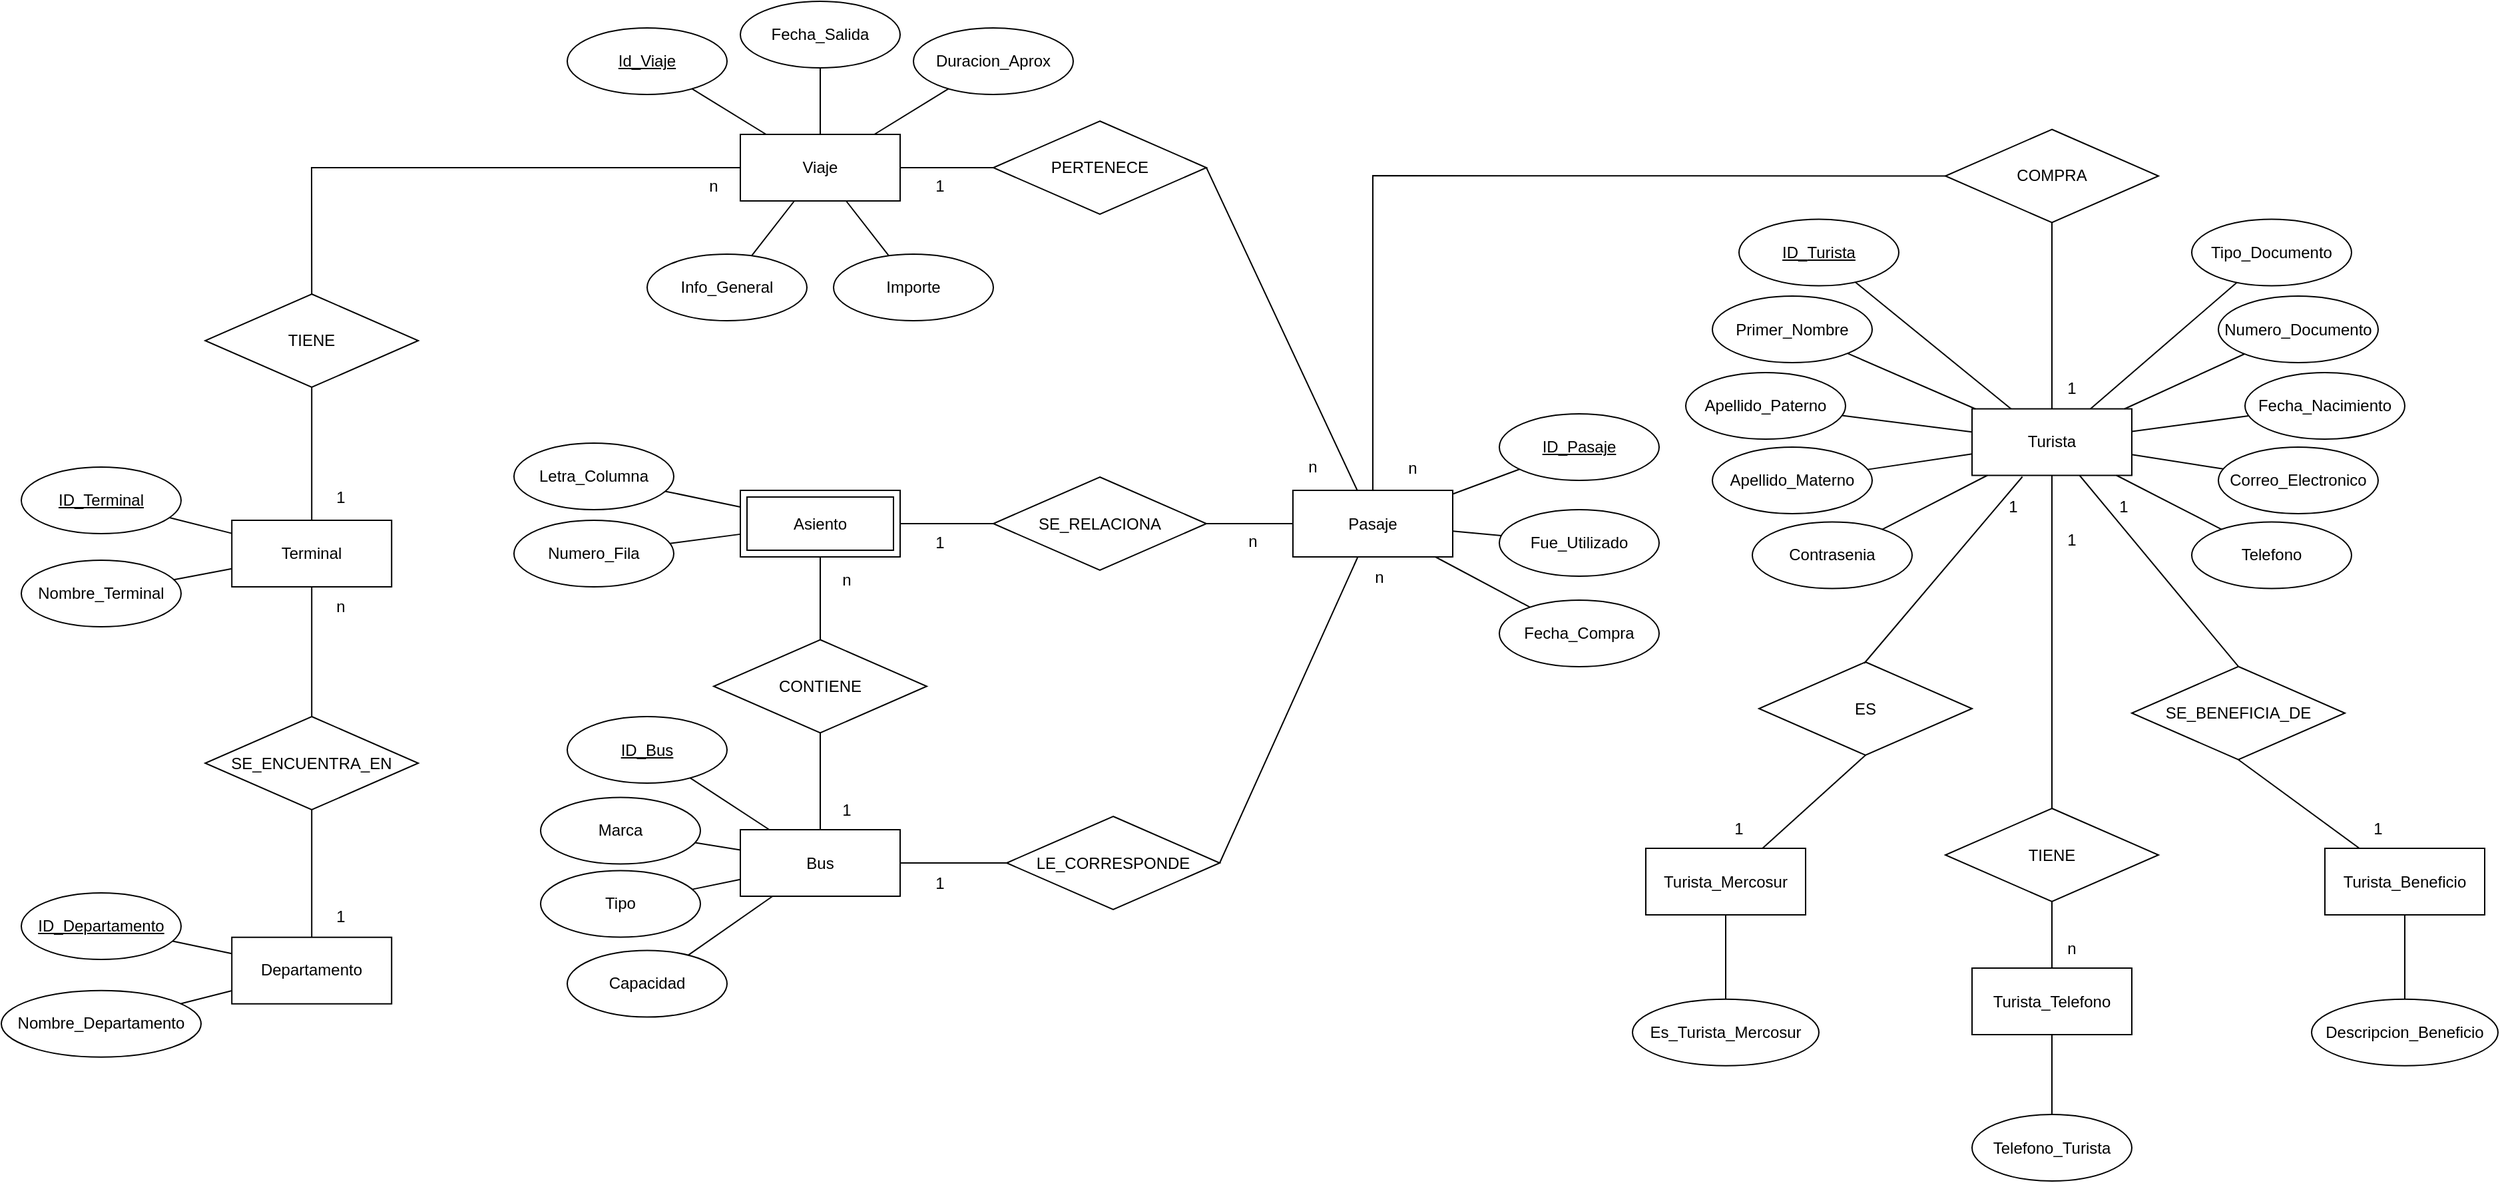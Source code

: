 <mxfile version="24.7.8">
  <diagram name="Page-1" id="mSH0QAg9bjCCCG-LfDNZ">
    <mxGraphModel dx="1250" dy="1242" grid="1" gridSize="10" guides="1" tooltips="1" connect="1" arrows="1" fold="1" page="1" pageScale="1" pageWidth="850" pageHeight="1100" math="0" shadow="0">
      <root>
        <mxCell id="0" />
        <mxCell id="1" parent="0" />
        <mxCell id="GE6FvVAKaBgYsRIhtcIL-1" value="Turista" style="whiteSpace=wrap;html=1;align=center;" parent="1" vertex="1">
          <mxGeometry x="2355" y="366.25" width="120" height="50" as="geometry" />
        </mxCell>
        <mxCell id="GE6FvVAKaBgYsRIhtcIL-2" value="&lt;u&gt;ID_&lt;/u&gt;&lt;u style=&quot;background-color: initial;&quot;&gt;Turista&lt;/u&gt;" style="ellipse;whiteSpace=wrap;html=1;align=center;" parent="1" vertex="1">
          <mxGeometry x="2180" y="223.75" width="120" height="50" as="geometry" />
        </mxCell>
        <mxCell id="GE6FvVAKaBgYsRIhtcIL-3" value="" style="endArrow=none;html=1;rounded=0;" parent="1" source="GE6FvVAKaBgYsRIhtcIL-1" target="GE6FvVAKaBgYsRIhtcIL-2" edge="1">
          <mxGeometry width="50" height="50" relative="1" as="geometry">
            <mxPoint x="2220" y="473.75" as="sourcePoint" />
            <mxPoint x="2270" y="423.75" as="targetPoint" />
          </mxGeometry>
        </mxCell>
        <mxCell id="GE6FvVAKaBgYsRIhtcIL-4" value="Primer_Nombre" style="ellipse;whiteSpace=wrap;html=1;align=center;" parent="1" vertex="1">
          <mxGeometry x="2160" y="281.5" width="120" height="50" as="geometry" />
        </mxCell>
        <mxCell id="GE6FvVAKaBgYsRIhtcIL-5" value="" style="endArrow=none;html=1;rounded=0;" parent="1" source="GE6FvVAKaBgYsRIhtcIL-4" target="GE6FvVAKaBgYsRIhtcIL-1" edge="1">
          <mxGeometry width="50" height="50" relative="1" as="geometry">
            <mxPoint x="2250" y="513.75" as="sourcePoint" />
            <mxPoint x="2300" y="463.75" as="targetPoint" />
          </mxGeometry>
        </mxCell>
        <mxCell id="GE6FvVAKaBgYsRIhtcIL-6" value="Apellido_Paterno" style="ellipse;whiteSpace=wrap;html=1;align=center;" parent="1" vertex="1">
          <mxGeometry x="2140" y="339" width="120" height="50" as="geometry" />
        </mxCell>
        <mxCell id="GE6FvVAKaBgYsRIhtcIL-7" value="" style="endArrow=none;html=1;rounded=0;" parent="1" source="GE6FvVAKaBgYsRIhtcIL-6" target="GE6FvVAKaBgYsRIhtcIL-1" edge="1">
          <mxGeometry width="50" height="50" relative="1" as="geometry">
            <mxPoint x="2250" y="643.75" as="sourcePoint" />
            <mxPoint x="2380" y="552.75" as="targetPoint" />
          </mxGeometry>
        </mxCell>
        <mxCell id="GE6FvVAKaBgYsRIhtcIL-8" value="&lt;span style=&quot;background-color: initial;&quot;&gt;Apellido_Materno&lt;/span&gt;" style="ellipse;whiteSpace=wrap;html=1;align=center;" parent="1" vertex="1">
          <mxGeometry x="2160" y="395" width="120" height="50" as="geometry" />
        </mxCell>
        <mxCell id="GE6FvVAKaBgYsRIhtcIL-9" value="" style="endArrow=none;html=1;rounded=0;" parent="1" source="GE6FvVAKaBgYsRIhtcIL-8" target="GE6FvVAKaBgYsRIhtcIL-1" edge="1">
          <mxGeometry width="50" height="50" relative="1" as="geometry">
            <mxPoint x="2250" y="693.75" as="sourcePoint" />
            <mxPoint x="2380" y="486.75" as="targetPoint" />
          </mxGeometry>
        </mxCell>
        <mxCell id="GE6FvVAKaBgYsRIhtcIL-10" value="&lt;span style=&quot;background-color: initial;&quot;&gt;Tipo_Documento&lt;/span&gt;" style="ellipse;whiteSpace=wrap;html=1;align=center;" parent="1" vertex="1">
          <mxGeometry x="2520" y="223.75" width="120" height="50" as="geometry" />
        </mxCell>
        <mxCell id="GE6FvVAKaBgYsRIhtcIL-11" value="" style="endArrow=none;html=1;rounded=0;" parent="1" source="GE6FvVAKaBgYsRIhtcIL-10" target="GE6FvVAKaBgYsRIhtcIL-1" edge="1">
          <mxGeometry width="50" height="50" relative="1" as="geometry">
            <mxPoint x="2250" y="747.75" as="sourcePoint" />
            <mxPoint x="2380" y="503.75" as="targetPoint" />
          </mxGeometry>
        </mxCell>
        <mxCell id="GE6FvVAKaBgYsRIhtcIL-12" value="&lt;span style=&quot;background-color: initial;&quot;&gt;Numero_&lt;/span&gt;&lt;span style=&quot;background-color: initial;&quot;&gt;Documento&lt;/span&gt;" style="ellipse;whiteSpace=wrap;html=1;align=center;" parent="1" vertex="1">
          <mxGeometry x="2540" y="281.5" width="120" height="50" as="geometry" />
        </mxCell>
        <mxCell id="GE6FvVAKaBgYsRIhtcIL-13" value="" style="endArrow=none;html=1;rounded=0;" parent="1" source="GE6FvVAKaBgYsRIhtcIL-12" target="GE6FvVAKaBgYsRIhtcIL-1" edge="1">
          <mxGeometry width="50" height="50" relative="1" as="geometry">
            <mxPoint x="2260" y="807.75" as="sourcePoint" />
            <mxPoint x="2407" y="513.75" as="targetPoint" />
          </mxGeometry>
        </mxCell>
        <mxCell id="GE6FvVAKaBgYsRIhtcIL-14" value="Fecha_Nacimiento" style="ellipse;whiteSpace=wrap;html=1;align=center;" parent="1" vertex="1">
          <mxGeometry x="2560" y="339" width="120" height="50" as="geometry" />
        </mxCell>
        <mxCell id="GE6FvVAKaBgYsRIhtcIL-15" value="" style="endArrow=none;html=1;rounded=0;" parent="1" source="GE6FvVAKaBgYsRIhtcIL-14" target="GE6FvVAKaBgYsRIhtcIL-1" edge="1">
          <mxGeometry width="50" height="50" relative="1" as="geometry">
            <mxPoint x="2280" y="867.75" as="sourcePoint" />
            <mxPoint x="2429" y="513.75" as="targetPoint" />
          </mxGeometry>
        </mxCell>
        <mxCell id="GE6FvVAKaBgYsRIhtcIL-16" value="" style="endArrow=none;html=1;rounded=0;" parent="1" source="GE6FvVAKaBgYsRIhtcIL-17" target="GE6FvVAKaBgYsRIhtcIL-1" edge="1">
          <mxGeometry width="50" height="50" relative="1" as="geometry">
            <mxPoint x="2350" y="658.75" as="sourcePoint" />
            <mxPoint x="2483" y="463.75" as="targetPoint" />
          </mxGeometry>
        </mxCell>
        <mxCell id="GE6FvVAKaBgYsRIhtcIL-17" value="Correo_&lt;span style=&quot;background-color: initial;&quot;&gt;Electronico&lt;/span&gt;" style="ellipse;whiteSpace=wrap;html=1;align=center;" parent="1" vertex="1">
          <mxGeometry x="2540" y="395" width="120" height="50" as="geometry" />
        </mxCell>
        <mxCell id="GE6FvVAKaBgYsRIhtcIL-19" value="" style="endArrow=none;html=1;rounded=0;" parent="1" source="GE6FvVAKaBgYsRIhtcIL-20" target="GE6FvVAKaBgYsRIhtcIL-1" edge="1">
          <mxGeometry width="50" height="50" relative="1" as="geometry">
            <mxPoint x="2390" y="758.75" as="sourcePoint" />
            <mxPoint x="2449.294" y="453.75" as="targetPoint" />
          </mxGeometry>
        </mxCell>
        <mxCell id="GE6FvVAKaBgYsRIhtcIL-20" value="Contrasenia" style="ellipse;whiteSpace=wrap;html=1;align=center;" parent="1" vertex="1">
          <mxGeometry x="2190" y="451.25" width="120" height="50" as="geometry" />
        </mxCell>
        <mxCell id="GE6FvVAKaBgYsRIhtcIL-22" value="Pasaje" style="whiteSpace=wrap;html=1;align=center;" parent="1" vertex="1">
          <mxGeometry x="1845" y="427.5" width="120" height="50" as="geometry" />
        </mxCell>
        <mxCell id="GE6FvVAKaBgYsRIhtcIL-24" value="&lt;u&gt;ID_Pasaje&lt;/u&gt;" style="ellipse;whiteSpace=wrap;html=1;align=center;" parent="1" vertex="1">
          <mxGeometry x="2000" y="370" width="120" height="50" as="geometry" />
        </mxCell>
        <mxCell id="GE6FvVAKaBgYsRIhtcIL-25" value="" style="endArrow=none;html=1;rounded=0;" parent="1" source="GE6FvVAKaBgYsRIhtcIL-22" target="GE6FvVAKaBgYsRIhtcIL-24" edge="1">
          <mxGeometry width="50" height="50" relative="1" as="geometry">
            <mxPoint x="1797.5" y="475" as="sourcePoint" />
            <mxPoint x="1640.5" y="485" as="targetPoint" />
          </mxGeometry>
        </mxCell>
        <mxCell id="GE6FvVAKaBgYsRIhtcIL-28" value="Fue_Utilizado" style="ellipse;whiteSpace=wrap;html=1;align=center;" parent="1" vertex="1">
          <mxGeometry x="2000" y="442" width="120" height="50" as="geometry" />
        </mxCell>
        <mxCell id="GE6FvVAKaBgYsRIhtcIL-29" value="" style="endArrow=none;html=1;rounded=0;" parent="1" source="GE6FvVAKaBgYsRIhtcIL-22" target="GE6FvVAKaBgYsRIhtcIL-28" edge="1">
          <mxGeometry width="50" height="50" relative="1" as="geometry">
            <mxPoint x="1885.5" y="513" as="sourcePoint" />
            <mxPoint x="1610.5" y="665" as="targetPoint" />
          </mxGeometry>
        </mxCell>
        <mxCell id="GE6FvVAKaBgYsRIhtcIL-36" value="Viaje" style="whiteSpace=wrap;html=1;align=center;" parent="1" vertex="1">
          <mxGeometry x="1430" y="160" width="120" height="50" as="geometry" />
        </mxCell>
        <mxCell id="GE6FvVAKaBgYsRIhtcIL-43" value="Importe" style="ellipse;whiteSpace=wrap;html=1;align=center;" parent="1" vertex="1">
          <mxGeometry x="1500" y="250" width="120" height="50" as="geometry" />
        </mxCell>
        <mxCell id="GE6FvVAKaBgYsRIhtcIL-44" value="" style="endArrow=none;html=1;rounded=0;" parent="1" source="GE6FvVAKaBgYsRIhtcIL-36" target="GE6FvVAKaBgYsRIhtcIL-43" edge="1">
          <mxGeometry width="50" height="50" relative="1" as="geometry">
            <mxPoint x="1098.11" y="363.75" as="sourcePoint" />
            <mxPoint x="918.11" y="813.75" as="targetPoint" />
          </mxGeometry>
        </mxCell>
        <mxCell id="GE6FvVAKaBgYsRIhtcIL-49" value="Duracion_Aprox" style="ellipse;whiteSpace=wrap;html=1;align=center;" parent="1" vertex="1">
          <mxGeometry x="1560" y="80" width="120" height="50" as="geometry" />
        </mxCell>
        <mxCell id="GE6FvVAKaBgYsRIhtcIL-50" value="" style="endArrow=none;html=1;rounded=0;" parent="1" source="GE6FvVAKaBgYsRIhtcIL-36" target="GE6FvVAKaBgYsRIhtcIL-49" edge="1">
          <mxGeometry width="50" height="50" relative="1" as="geometry">
            <mxPoint x="1075.11" y="493.75" as="sourcePoint" />
            <mxPoint x="918.11" y="993.75" as="targetPoint" />
          </mxGeometry>
        </mxCell>
        <mxCell id="GE6FvVAKaBgYsRIhtcIL-51" value="Info_General" style="ellipse;whiteSpace=wrap;html=1;align=center;" parent="1" vertex="1">
          <mxGeometry x="1360" y="250" width="120" height="50" as="geometry" />
        </mxCell>
        <mxCell id="GE6FvVAKaBgYsRIhtcIL-52" value="" style="endArrow=none;html=1;rounded=0;" parent="1" source="GE6FvVAKaBgYsRIhtcIL-36" target="GE6FvVAKaBgYsRIhtcIL-51" edge="1">
          <mxGeometry width="50" height="50" relative="1" as="geometry">
            <mxPoint x="1075.11" y="553.75" as="sourcePoint" />
            <mxPoint x="918.11" y="1053.75" as="targetPoint" />
          </mxGeometry>
        </mxCell>
        <mxCell id="GE6FvVAKaBgYsRIhtcIL-45" value="Fecha_Salida" style="ellipse;whiteSpace=wrap;html=1;align=center;" parent="1" vertex="1">
          <mxGeometry x="1430" y="60" width="120" height="50" as="geometry" />
        </mxCell>
        <mxCell id="GE6FvVAKaBgYsRIhtcIL-54" value="Bus" style="whiteSpace=wrap;html=1;align=center;" parent="1" vertex="1">
          <mxGeometry x="1430" y="682.5" width="120" height="50" as="geometry" />
        </mxCell>
        <mxCell id="GE6FvVAKaBgYsRIhtcIL-55" value="&lt;u&gt;ID_Bus&lt;br&gt;&lt;/u&gt;" style="ellipse;whiteSpace=wrap;html=1;align=center;" parent="1" vertex="1">
          <mxGeometry x="1300" y="597.5" width="120" height="50" as="geometry" />
        </mxCell>
        <mxCell id="GE6FvVAKaBgYsRIhtcIL-56" value="" style="endArrow=none;html=1;rounded=0;" parent="1" source="GE6FvVAKaBgYsRIhtcIL-54" target="GE6FvVAKaBgYsRIhtcIL-55" edge="1">
          <mxGeometry width="50" height="50" relative="1" as="geometry">
            <mxPoint x="1700" y="1175.5" as="sourcePoint" />
            <mxPoint x="1701" y="1295.5" as="targetPoint" />
          </mxGeometry>
        </mxCell>
        <mxCell id="GE6FvVAKaBgYsRIhtcIL-57" value="Marca" style="ellipse;whiteSpace=wrap;html=1;align=center;" parent="1" vertex="1">
          <mxGeometry x="1280" y="658.28" width="120" height="50" as="geometry" />
        </mxCell>
        <mxCell id="GE6FvVAKaBgYsRIhtcIL-58" value="" style="endArrow=none;html=1;rounded=0;" parent="1" source="GE6FvVAKaBgYsRIhtcIL-54" target="GE6FvVAKaBgYsRIhtcIL-57" edge="1">
          <mxGeometry width="50" height="50" relative="1" as="geometry">
            <mxPoint x="1740" y="1235" as="sourcePoint" />
            <mxPoint x="1670" y="2003.0" as="targetPoint" />
          </mxGeometry>
        </mxCell>
        <mxCell id="GE6FvVAKaBgYsRIhtcIL-59" value="Tipo" style="ellipse;whiteSpace=wrap;html=1;align=center;" parent="1" vertex="1">
          <mxGeometry x="1280" y="713.28" width="120" height="50" as="geometry" />
        </mxCell>
        <mxCell id="GE6FvVAKaBgYsRIhtcIL-60" value="" style="endArrow=none;html=1;rounded=0;" parent="1" source="GE6FvVAKaBgYsRIhtcIL-54" target="GE6FvVAKaBgYsRIhtcIL-59" edge="1">
          <mxGeometry width="50" height="50" relative="1" as="geometry">
            <mxPoint x="1619" y="1198" as="sourcePoint" />
            <mxPoint x="1619" y="2058.0" as="targetPoint" />
          </mxGeometry>
        </mxCell>
        <mxCell id="GE6FvVAKaBgYsRIhtcIL-61" value="Capacidad" style="ellipse;whiteSpace=wrap;html=1;align=center;" parent="1" vertex="1">
          <mxGeometry x="1300" y="773.28" width="120" height="50" as="geometry" />
        </mxCell>
        <mxCell id="GE6FvVAKaBgYsRIhtcIL-62" value="" style="endArrow=none;html=1;rounded=0;" parent="1" source="GE6FvVAKaBgYsRIhtcIL-54" target="GE6FvVAKaBgYsRIhtcIL-61" edge="1">
          <mxGeometry width="50" height="50" relative="1" as="geometry">
            <mxPoint x="1516.5" y="1168" as="sourcePoint" />
            <mxPoint x="1638.893" y="1223.066" as="targetPoint" />
          </mxGeometry>
        </mxCell>
        <mxCell id="GE6FvVAKaBgYsRIhtcIL-70" value="Departamento" style="whiteSpace=wrap;html=1;align=center;" parent="1" vertex="1">
          <mxGeometry x="1048.11" y="763.36" width="120" height="50" as="geometry" />
        </mxCell>
        <mxCell id="GE6FvVAKaBgYsRIhtcIL-71" value="&lt;u&gt;ID_Departamento&lt;/u&gt;" style="ellipse;whiteSpace=wrap;html=1;align=center;" parent="1" vertex="1">
          <mxGeometry x="890" y="730" width="120" height="50" as="geometry" />
        </mxCell>
        <mxCell id="GE6FvVAKaBgYsRIhtcIL-72" value="" style="endArrow=none;html=1;rounded=0;" parent="1" source="GE6FvVAKaBgYsRIhtcIL-70" target="GE6FvVAKaBgYsRIhtcIL-71" edge="1">
          <mxGeometry width="50" height="50" relative="1" as="geometry">
            <mxPoint x="893" y="1093.61" as="sourcePoint" />
            <mxPoint x="640" y="1188.61" as="targetPoint" />
          </mxGeometry>
        </mxCell>
        <mxCell id="GE6FvVAKaBgYsRIhtcIL-73" value="Nombre_Departamento" style="ellipse;whiteSpace=wrap;html=1;align=center;" parent="1" vertex="1">
          <mxGeometry x="875" y="803.36" width="150" height="50" as="geometry" />
        </mxCell>
        <mxCell id="GE6FvVAKaBgYsRIhtcIL-74" value="" style="endArrow=none;html=1;rounded=0;" parent="1" source="GE6FvVAKaBgYsRIhtcIL-70" target="GE6FvVAKaBgYsRIhtcIL-73" edge="1">
          <mxGeometry width="50" height="50" relative="1" as="geometry">
            <mxPoint x="935" y="1176.11" as="sourcePoint" />
            <mxPoint x="948.893" y="1246.176" as="targetPoint" />
          </mxGeometry>
        </mxCell>
        <mxCell id="GE6FvVAKaBgYsRIhtcIL-75" value="Terminal" style="whiteSpace=wrap;html=1;align=center;" parent="1" vertex="1">
          <mxGeometry x="1048.11" y="450" width="120" height="50" as="geometry" />
        </mxCell>
        <mxCell id="GE6FvVAKaBgYsRIhtcIL-76" value="&lt;u&gt;ID_Terminal&lt;/u&gt;" style="ellipse;whiteSpace=wrap;html=1;align=center;" parent="1" vertex="1">
          <mxGeometry x="890" y="410" width="120" height="50" as="geometry" />
        </mxCell>
        <mxCell id="GE6FvVAKaBgYsRIhtcIL-77" value="" style="endArrow=none;html=1;rounded=0;" parent="1" source="GE6FvVAKaBgYsRIhtcIL-75" target="GE6FvVAKaBgYsRIhtcIL-76" edge="1">
          <mxGeometry width="50" height="50" relative="1" as="geometry">
            <mxPoint x="1210" y="937.25" as="sourcePoint" />
            <mxPoint x="900" y="985.25" as="targetPoint" />
          </mxGeometry>
        </mxCell>
        <mxCell id="GE6FvVAKaBgYsRIhtcIL-80" value="Nombre_Terminal" style="ellipse;whiteSpace=wrap;html=1;align=center;" parent="1" vertex="1">
          <mxGeometry x="890" y="480" width="120" height="50" as="geometry" />
        </mxCell>
        <mxCell id="GE6FvVAKaBgYsRIhtcIL-81" value="" style="endArrow=none;html=1;rounded=0;" parent="1" source="GE6FvVAKaBgYsRIhtcIL-75" target="GE6FvVAKaBgYsRIhtcIL-80" edge="1">
          <mxGeometry width="50" height="50" relative="1" as="geometry">
            <mxPoint x="1330" y="897.75" as="sourcePoint" />
            <mxPoint x="1284.893" y="1035.316" as="targetPoint" />
          </mxGeometry>
        </mxCell>
        <mxCell id="GE6FvVAKaBgYsRIhtcIL-82" value="COMPRA" style="shape=rhombus;perimeter=rhombusPerimeter;whiteSpace=wrap;html=1;align=center;" parent="1" vertex="1">
          <mxGeometry x="2335" y="156.25" width="160" height="70" as="geometry" />
        </mxCell>
        <mxCell id="GE6FvVAKaBgYsRIhtcIL-85" value="" style="endArrow=none;html=1;rounded=0;" parent="1" source="GE6FvVAKaBgYsRIhtcIL-1" target="GE6FvVAKaBgYsRIhtcIL-82" edge="1">
          <mxGeometry width="50" height="50" relative="1" as="geometry">
            <mxPoint x="2550" y="636" as="sourcePoint" />
            <mxPoint x="2415" y="210" as="targetPoint" />
          </mxGeometry>
        </mxCell>
        <mxCell id="GE6FvVAKaBgYsRIhtcIL-95" value="ES" style="shape=rhombus;perimeter=rhombusPerimeter;whiteSpace=wrap;html=1;align=center;" parent="1" vertex="1">
          <mxGeometry x="2195" y="556.5" width="160" height="70" as="geometry" />
        </mxCell>
        <mxCell id="GE6FvVAKaBgYsRIhtcIL-96" value="" style="endArrow=none;html=1;rounded=0;entryX=0.5;entryY=0;entryDx=0;entryDy=0;" parent="1" edge="1">
          <mxGeometry width="50" height="50" relative="1" as="geometry">
            <mxPoint x="2392.82" y="417.25" as="sourcePoint" />
            <mxPoint x="2274" y="557.5" as="targetPoint" />
          </mxGeometry>
        </mxCell>
        <mxCell id="GE6FvVAKaBgYsRIhtcIL-112" value="SE_ENCUENTRA_EN" style="shape=rhombus;perimeter=rhombusPerimeter;whiteSpace=wrap;html=1;align=center;" parent="1" vertex="1">
          <mxGeometry x="1028.11" y="597.5" width="160" height="70" as="geometry" />
        </mxCell>
        <mxCell id="GE6FvVAKaBgYsRIhtcIL-113" value="" style="endArrow=none;html=1;rounded=0;entryX=0.5;entryY=0;entryDx=0;entryDy=0;" parent="1" source="GE6FvVAKaBgYsRIhtcIL-75" target="GE6FvVAKaBgYsRIhtcIL-112" edge="1">
          <mxGeometry width="50" height="50" relative="1" as="geometry">
            <mxPoint x="656" y="941.61" as="sourcePoint" />
            <mxPoint x="881" y="1033.61" as="targetPoint" />
          </mxGeometry>
        </mxCell>
        <mxCell id="GE6FvVAKaBgYsRIhtcIL-114" value="" style="endArrow=none;html=1;rounded=0;exitX=0.5;exitY=1;exitDx=0;exitDy=0;" parent="1" source="GE6FvVAKaBgYsRIhtcIL-112" target="GE6FvVAKaBgYsRIhtcIL-70" edge="1">
          <mxGeometry width="50" height="50" relative="1" as="geometry">
            <mxPoint x="980" y="962.36" as="sourcePoint" />
            <mxPoint x="990" y="908.36" as="targetPoint" />
          </mxGeometry>
        </mxCell>
        <mxCell id="GE6FvVAKaBgYsRIhtcIL-115" value="n" style="text;html=1;align=center;verticalAlign=middle;whiteSpace=wrap;rounded=0;" parent="1" vertex="1">
          <mxGeometry x="1100" y="500" width="60" height="30" as="geometry" />
        </mxCell>
        <mxCell id="GE6FvVAKaBgYsRIhtcIL-116" value="1" style="text;html=1;align=center;verticalAlign=middle;whiteSpace=wrap;rounded=0;" parent="1" vertex="1">
          <mxGeometry x="1100" y="733.36" width="60" height="30" as="geometry" />
        </mxCell>
        <mxCell id="GE6FvVAKaBgYsRIhtcIL-135" value="" style="endArrow=none;html=1;rounded=0;" parent="1" source="GE6FvVAKaBgYsRIhtcIL-54" target="V4HeosOHNdlSo_BDMXzv-9" edge="1">
          <mxGeometry width="50" height="50" relative="1" as="geometry">
            <mxPoint x="2160" y="379.75" as="sourcePoint" />
            <mxPoint x="2020" y="180.0" as="targetPoint" />
            <Array as="points" />
          </mxGeometry>
        </mxCell>
        <mxCell id="GE6FvVAKaBgYsRIhtcIL-137" value="" style="endArrow=none;html=1;rounded=0;entryX=0.5;entryY=0;entryDx=0;entryDy=0;" parent="1" source="GE6FvVAKaBgYsRIhtcIL-138" target="V4HeosOHNdlSo_BDMXzv-9" edge="1">
          <mxGeometry width="50" height="50" relative="1" as="geometry">
            <mxPoint x="1970" y="659.75" as="sourcePoint" />
            <mxPoint x="1380" y="530" as="targetPoint" />
            <Array as="points" />
          </mxGeometry>
        </mxCell>
        <mxCell id="GE6FvVAKaBgYsRIhtcIL-138" value="Asiento" style="shape=ext;margin=3;double=1;whiteSpace=wrap;html=1;align=center;" parent="1" vertex="1">
          <mxGeometry x="1430" y="427.5" width="120" height="50" as="geometry" />
        </mxCell>
        <mxCell id="GE6FvVAKaBgYsRIhtcIL-141" value="Numero_Fila" style="ellipse;whiteSpace=wrap;html=1;align=center;" parent="1" vertex="1">
          <mxGeometry x="1260" y="450" width="120" height="50" as="geometry" />
        </mxCell>
        <mxCell id="GE6FvVAKaBgYsRIhtcIL-142" value="" style="endArrow=none;html=1;rounded=0;" parent="1" source="GE6FvVAKaBgYsRIhtcIL-138" target="GE6FvVAKaBgYsRIhtcIL-141" edge="1">
          <mxGeometry width="50" height="50" relative="1" as="geometry">
            <mxPoint x="1355" y="822.25" as="sourcePoint" />
            <mxPoint x="1453.893" y="899.066" as="targetPoint" />
          </mxGeometry>
        </mxCell>
        <mxCell id="GE6FvVAKaBgYsRIhtcIL-145" value="Letra_Columna" style="ellipse;whiteSpace=wrap;html=1;align=center;" parent="1" vertex="1">
          <mxGeometry x="1260" y="392" width="120" height="50" as="geometry" />
        </mxCell>
        <mxCell id="GE6FvVAKaBgYsRIhtcIL-146" value="" style="endArrow=none;html=1;rounded=0;" parent="1" source="GE6FvVAKaBgYsRIhtcIL-138" target="GE6FvVAKaBgYsRIhtcIL-145" edge="1">
          <mxGeometry width="50" height="50" relative="1" as="geometry">
            <mxPoint x="1395" y="876.25" as="sourcePoint" />
            <mxPoint x="1453.893" y="958.316" as="targetPoint" />
          </mxGeometry>
        </mxCell>
        <mxCell id="V4HeosOHNdlSo_BDMXzv-9" value="CONTIENE" style="shape=rhombus;perimeter=rhombusPerimeter;whiteSpace=wrap;html=1;align=center;" parent="1" vertex="1">
          <mxGeometry x="1410" y="539.75" width="160" height="70" as="geometry" />
        </mxCell>
        <mxCell id="V4HeosOHNdlSo_BDMXzv-21" value="" style="endArrow=none;html=1;rounded=0;" parent="1" source="AZCm5TIoqO3OL9hLOQy2-1" target="GE6FvVAKaBgYsRIhtcIL-1" edge="1">
          <mxGeometry width="50" height="50" relative="1" as="geometry">
            <mxPoint x="2541.916" y="456.932" as="sourcePoint" />
            <mxPoint x="2712" y="627.5" as="targetPoint" />
          </mxGeometry>
        </mxCell>
        <mxCell id="KF16L9DJjpcyJue44yk5-5" value="TIENE" style="shape=rhombus;perimeter=rhombusPerimeter;whiteSpace=wrap;html=1;align=center;" parent="1" vertex="1">
          <mxGeometry x="1028.11" y="280" width="160" height="70" as="geometry" />
        </mxCell>
        <mxCell id="KF16L9DJjpcyJue44yk5-6" value="" style="endArrow=none;html=1;rounded=0;exitX=0.5;exitY=0;exitDx=0;exitDy=0;" parent="1" source="KF16L9DJjpcyJue44yk5-5" target="GE6FvVAKaBgYsRIhtcIL-36" edge="1">
          <mxGeometry width="50" height="50" relative="1" as="geometry">
            <mxPoint x="1060" y="846.86" as="sourcePoint" />
            <mxPoint x="1110" y="796.86" as="targetPoint" />
            <Array as="points">
              <mxPoint x="1108" y="185" />
            </Array>
          </mxGeometry>
        </mxCell>
        <mxCell id="KF16L9DJjpcyJue44yk5-7" value="" style="endArrow=none;html=1;rounded=0;entryX=0.5;entryY=1;entryDx=0;entryDy=0;" parent="1" source="GE6FvVAKaBgYsRIhtcIL-75" target="KF16L9DJjpcyJue44yk5-5" edge="1">
          <mxGeometry width="50" height="50" relative="1" as="geometry">
            <mxPoint x="1110" y="787.36" as="sourcePoint" />
            <mxPoint x="1160" y="829.86" as="targetPoint" />
          </mxGeometry>
        </mxCell>
        <mxCell id="KF16L9DJjpcyJue44yk5-8" value="&lt;u&gt;Id_Viaje&lt;/u&gt;" style="ellipse;whiteSpace=wrap;html=1;align=center;" parent="1" vertex="1">
          <mxGeometry x="1300" y="80" width="120" height="50" as="geometry" />
        </mxCell>
        <mxCell id="KF16L9DJjpcyJue44yk5-11" value="SE_RELACIONA" style="shape=rhombus;perimeter=rhombusPerimeter;whiteSpace=wrap;html=1;align=center;" parent="1" vertex="1">
          <mxGeometry x="1620" y="417.5" width="160" height="70" as="geometry" />
        </mxCell>
        <mxCell id="KF16L9DJjpcyJue44yk5-13" value="" style="endArrow=none;html=1;rounded=0;entryX=0;entryY=0.5;entryDx=0;entryDy=0;" parent="1" source="GE6FvVAKaBgYsRIhtcIL-138" target="KF16L9DJjpcyJue44yk5-11" edge="1">
          <mxGeometry width="50" height="50" relative="1" as="geometry">
            <mxPoint x="1373.425" y="451.987" as="sourcePoint" />
            <mxPoint x="1120" y="463" as="targetPoint" />
          </mxGeometry>
        </mxCell>
        <mxCell id="OkRJBLjyh7LfPfYJJKJ6-1" value="1" style="text;html=1;align=center;verticalAlign=middle;whiteSpace=wrap;rounded=0;" parent="1" vertex="1">
          <mxGeometry x="1550" y="452" width="60" height="30" as="geometry" />
        </mxCell>
        <mxCell id="OkRJBLjyh7LfPfYJJKJ6-3" value="n" style="text;html=1;align=center;verticalAlign=middle;whiteSpace=wrap;rounded=0;" parent="1" vertex="1">
          <mxGeometry x="1380" y="184" width="60" height="30" as="geometry" />
        </mxCell>
        <mxCell id="OkRJBLjyh7LfPfYJJKJ6-5" value="n" style="text;html=1;align=center;verticalAlign=middle;whiteSpace=wrap;rounded=0;" parent="1" vertex="1">
          <mxGeometry x="1480" y="480" width="60" height="30" as="geometry" />
        </mxCell>
        <mxCell id="OkRJBLjyh7LfPfYJJKJ6-6" value="1" style="text;html=1;align=center;verticalAlign=middle;whiteSpace=wrap;rounded=0;" parent="1" vertex="1">
          <mxGeometry x="1480" y="652.5" width="60" height="30" as="geometry" />
        </mxCell>
        <mxCell id="OkRJBLjyh7LfPfYJJKJ6-7" value="Fecha_Compra" style="ellipse;whiteSpace=wrap;html=1;align=center;" parent="1" vertex="1">
          <mxGeometry x="2000" y="510" width="120" height="50" as="geometry" />
        </mxCell>
        <mxCell id="OkRJBLjyh7LfPfYJJKJ6-8" value="" style="endArrow=none;html=1;rounded=0;" parent="1" source="GE6FvVAKaBgYsRIhtcIL-22" target="OkRJBLjyh7LfPfYJJKJ6-7" edge="1">
          <mxGeometry width="50" height="50" relative="1" as="geometry">
            <mxPoint x="1900.5" y="573.75" as="sourcePoint" />
            <mxPoint x="1592.5" y="811.75" as="targetPoint" />
          </mxGeometry>
        </mxCell>
        <mxCell id="AZCm5TIoqO3OL9hLOQy2-1" value="Telefono" style="ellipse;whiteSpace=wrap;html=1;align=center;" vertex="1" parent="1">
          <mxGeometry x="2520" y="451.25" width="120" height="50" as="geometry" />
        </mxCell>
        <mxCell id="AZCm5TIoqO3OL9hLOQy2-2" value="SE_BENEFICIA_DE" style="shape=rhombus;perimeter=rhombusPerimeter;whiteSpace=wrap;html=1;align=center;" vertex="1" parent="1">
          <mxGeometry x="2475" y="559.86" width="160" height="70" as="geometry" />
        </mxCell>
        <mxCell id="AZCm5TIoqO3OL9hLOQy2-3" value="" style="endArrow=none;html=1;rounded=0;entryX=0.5;entryY=0;entryDx=0;entryDy=0;" edge="1" parent="1" target="AZCm5TIoqO3OL9hLOQy2-2" source="GE6FvVAKaBgYsRIhtcIL-1">
          <mxGeometry width="50" height="50" relative="1" as="geometry">
            <mxPoint x="2649" y="416.5" as="sourcePoint" />
            <mxPoint x="2750" y="576.25" as="targetPoint" />
          </mxGeometry>
        </mxCell>
        <mxCell id="AZCm5TIoqO3OL9hLOQy2-4" value="TIENE" style="shape=rhombus;perimeter=rhombusPerimeter;whiteSpace=wrap;html=1;align=center;" vertex="1" parent="1">
          <mxGeometry x="2335" y="666.5" width="160" height="70" as="geometry" />
        </mxCell>
        <mxCell id="AZCm5TIoqO3OL9hLOQy2-5" value="" style="endArrow=none;html=1;rounded=0;entryX=0.5;entryY=0;entryDx=0;entryDy=0;" edge="1" parent="1" target="AZCm5TIoqO3OL9hLOQy2-4" source="GE6FvVAKaBgYsRIhtcIL-1">
          <mxGeometry width="50" height="50" relative="1" as="geometry">
            <mxPoint x="2529.5" y="516.5" as="sourcePoint" />
            <mxPoint x="2630.5" y="676.25" as="targetPoint" />
          </mxGeometry>
        </mxCell>
        <mxCell id="AZCm5TIoqO3OL9hLOQy2-6" value="Turista_Mercosur" style="whiteSpace=wrap;html=1;align=center;" vertex="1" parent="1">
          <mxGeometry x="2110" y="696.5" width="120" height="50" as="geometry" />
        </mxCell>
        <mxCell id="AZCm5TIoqO3OL9hLOQy2-7" value="Turista_Telefono" style="whiteSpace=wrap;html=1;align=center;" vertex="1" parent="1">
          <mxGeometry x="2355" y="786.5" width="120" height="50" as="geometry" />
        </mxCell>
        <mxCell id="AZCm5TIoqO3OL9hLOQy2-8" value="Turista_Beneficio" style="whiteSpace=wrap;html=1;align=center;" vertex="1" parent="1">
          <mxGeometry x="2620" y="696.5" width="120" height="50" as="geometry" />
        </mxCell>
        <mxCell id="AZCm5TIoqO3OL9hLOQy2-9" value="" style="endArrow=none;html=1;rounded=0;exitX=0.5;exitY=1;exitDx=0;exitDy=0;" edge="1" parent="1" source="GE6FvVAKaBgYsRIhtcIL-95" target="AZCm5TIoqO3OL9hLOQy2-6">
          <mxGeometry width="50" height="50" relative="1" as="geometry">
            <mxPoint x="2540" y="685.72" as="sourcePoint" />
            <mxPoint x="2540" y="935.72" as="targetPoint" />
          </mxGeometry>
        </mxCell>
        <mxCell id="AZCm5TIoqO3OL9hLOQy2-10" value="" style="endArrow=none;html=1;rounded=0;exitX=0.5;exitY=1;exitDx=0;exitDy=0;" edge="1" parent="1" source="AZCm5TIoqO3OL9hLOQy2-4" target="AZCm5TIoqO3OL9hLOQy2-7">
          <mxGeometry width="50" height="50" relative="1" as="geometry">
            <mxPoint x="2550" y="695.72" as="sourcePoint" />
            <mxPoint x="2550" y="945.72" as="targetPoint" />
          </mxGeometry>
        </mxCell>
        <mxCell id="AZCm5TIoqO3OL9hLOQy2-11" value="" style="endArrow=none;html=1;rounded=0;exitX=0.5;exitY=1;exitDx=0;exitDy=0;" edge="1" parent="1" source="AZCm5TIoqO3OL9hLOQy2-2" target="AZCm5TIoqO3OL9hLOQy2-8">
          <mxGeometry width="50" height="50" relative="1" as="geometry">
            <mxPoint x="2560" y="705.72" as="sourcePoint" />
            <mxPoint x="2560" y="955.72" as="targetPoint" />
          </mxGeometry>
        </mxCell>
        <mxCell id="AZCm5TIoqO3OL9hLOQy2-12" value="Es_Turista_Mercosur" style="ellipse;whiteSpace=wrap;html=1;align=center;" vertex="1" parent="1">
          <mxGeometry x="2100" y="809.86" width="140" height="50" as="geometry" />
        </mxCell>
        <mxCell id="AZCm5TIoqO3OL9hLOQy2-13" value="" style="endArrow=none;html=1;rounded=0;" edge="1" parent="1" source="AZCm5TIoqO3OL9hLOQy2-6" target="AZCm5TIoqO3OL9hLOQy2-12">
          <mxGeometry width="50" height="50" relative="1" as="geometry">
            <mxPoint x="2310" y="726.5" as="sourcePoint" />
            <mxPoint x="2233" y="796.5" as="targetPoint" />
          </mxGeometry>
        </mxCell>
        <mxCell id="AZCm5TIoqO3OL9hLOQy2-14" value="Telefono_Turista" style="ellipse;whiteSpace=wrap;html=1;align=center;" vertex="1" parent="1">
          <mxGeometry x="2355" y="896.5" width="120" height="50" as="geometry" />
        </mxCell>
        <mxCell id="AZCm5TIoqO3OL9hLOQy2-15" value="" style="endArrow=none;html=1;rounded=0;" edge="1" parent="1" target="AZCm5TIoqO3OL9hLOQy2-14" source="AZCm5TIoqO3OL9hLOQy2-7">
          <mxGeometry width="50" height="50" relative="1" as="geometry">
            <mxPoint x="2415" y="826.5" as="sourcePoint" />
            <mxPoint x="2478" y="876.5" as="targetPoint" />
          </mxGeometry>
        </mxCell>
        <mxCell id="AZCm5TIoqO3OL9hLOQy2-16" value="Descripcion_Beneficio" style="ellipse;whiteSpace=wrap;html=1;align=center;" vertex="1" parent="1">
          <mxGeometry x="2610" y="809.86" width="140" height="50" as="geometry" />
        </mxCell>
        <mxCell id="AZCm5TIoqO3OL9hLOQy2-17" value="" style="endArrow=none;html=1;rounded=0;" edge="1" parent="1" target="AZCm5TIoqO3OL9hLOQy2-16" source="AZCm5TIoqO3OL9hLOQy2-8">
          <mxGeometry width="50" height="50" relative="1" as="geometry">
            <mxPoint x="2680" y="749.86" as="sourcePoint" />
            <mxPoint x="2743" y="789.86" as="targetPoint" />
          </mxGeometry>
        </mxCell>
        <mxCell id="AZCm5TIoqO3OL9hLOQy2-18" value="" style="endArrow=none;html=1;rounded=0;entryX=0;entryY=0.5;entryDx=0;entryDy=0;" edge="1" parent="1" source="GE6FvVAKaBgYsRIhtcIL-22" target="GE6FvVAKaBgYsRIhtcIL-82">
          <mxGeometry width="50" height="50" relative="1" as="geometry">
            <mxPoint x="1904.17" y="375.25" as="sourcePoint" />
            <mxPoint x="1904.17" y="126.25" as="targetPoint" />
            <Array as="points">
              <mxPoint x="1905" y="191" />
            </Array>
          </mxGeometry>
        </mxCell>
        <mxCell id="AZCm5TIoqO3OL9hLOQy2-19" value="" style="endArrow=none;html=1;rounded=0;exitX=1;exitY=0.5;exitDx=0;exitDy=0;" edge="1" parent="1" source="KF16L9DJjpcyJue44yk5-11" target="GE6FvVAKaBgYsRIhtcIL-22">
          <mxGeometry width="50" height="50" relative="1" as="geometry">
            <mxPoint x="1500" y="200" as="sourcePoint" />
            <mxPoint x="1500" y="438" as="targetPoint" />
            <Array as="points" />
          </mxGeometry>
        </mxCell>
        <mxCell id="AZCm5TIoqO3OL9hLOQy2-20" value="LE_CORRESPONDE" style="shape=rhombus;perimeter=rhombusPerimeter;whiteSpace=wrap;html=1;align=center;" vertex="1" parent="1">
          <mxGeometry x="1630" y="672.5" width="160" height="70" as="geometry" />
        </mxCell>
        <mxCell id="AZCm5TIoqO3OL9hLOQy2-21" value="" style="endArrow=none;html=1;rounded=0;entryX=0;entryY=0.5;entryDx=0;entryDy=0;" edge="1" parent="1" target="AZCm5TIoqO3OL9hLOQy2-20" source="GE6FvVAKaBgYsRIhtcIL-54">
          <mxGeometry width="50" height="50" relative="1" as="geometry">
            <mxPoint x="1560" y="583.78" as="sourcePoint" />
            <mxPoint x="1130" y="593.78" as="targetPoint" />
          </mxGeometry>
        </mxCell>
        <mxCell id="AZCm5TIoqO3OL9hLOQy2-23" value="" style="endArrow=none;html=1;rounded=0;exitX=1;exitY=0.5;exitDx=0;exitDy=0;" edge="1" parent="1" source="AZCm5TIoqO3OL9hLOQy2-20" target="GE6FvVAKaBgYsRIhtcIL-22">
          <mxGeometry width="50" height="50" relative="1" as="geometry">
            <mxPoint x="1510" y="402.5" as="sourcePoint" />
            <mxPoint x="1855" y="655.5" as="targetPoint" />
            <Array as="points" />
          </mxGeometry>
        </mxCell>
        <mxCell id="AZCm5TIoqO3OL9hLOQy2-24" value="" style="endArrow=none;html=1;rounded=0;" edge="1" parent="1" source="GE6FvVAKaBgYsRIhtcIL-36" target="GE6FvVAKaBgYsRIhtcIL-45">
          <mxGeometry width="50" height="50" relative="1" as="geometry">
            <mxPoint x="1560" y="120" as="sourcePoint" />
            <mxPoint x="1654" y="153" as="targetPoint" />
          </mxGeometry>
        </mxCell>
        <mxCell id="AZCm5TIoqO3OL9hLOQy2-25" value="" style="endArrow=none;html=1;rounded=0;" edge="1" parent="1" source="GE6FvVAKaBgYsRIhtcIL-36" target="KF16L9DJjpcyJue44yk5-8">
          <mxGeometry width="50" height="50" relative="1" as="geometry">
            <mxPoint x="1570" y="196" as="sourcePoint" />
            <mxPoint x="1664" y="229" as="targetPoint" />
          </mxGeometry>
        </mxCell>
        <mxCell id="AZCm5TIoqO3OL9hLOQy2-27" value="PERTENECE" style="shape=rhombus;perimeter=rhombusPerimeter;whiteSpace=wrap;html=1;align=center;" vertex="1" parent="1">
          <mxGeometry x="1620" y="150" width="160" height="70" as="geometry" />
        </mxCell>
        <mxCell id="AZCm5TIoqO3OL9hLOQy2-28" value="" style="endArrow=none;html=1;rounded=0;entryX=0;entryY=0.5;entryDx=0;entryDy=0;" edge="1" parent="1" target="AZCm5TIoqO3OL9hLOQy2-27" source="GE6FvVAKaBgYsRIhtcIL-36">
          <mxGeometry width="50" height="50" relative="1" as="geometry">
            <mxPoint x="1550" y="325.5" as="sourcePoint" />
            <mxPoint x="1120" y="335.5" as="targetPoint" />
          </mxGeometry>
        </mxCell>
        <mxCell id="AZCm5TIoqO3OL9hLOQy2-29" value="" style="endArrow=none;html=1;rounded=0;exitX=1;exitY=0.5;exitDx=0;exitDy=0;" edge="1" parent="1" source="AZCm5TIoqO3OL9hLOQy2-27" target="GE6FvVAKaBgYsRIhtcIL-22">
          <mxGeometry width="50" height="50" relative="1" as="geometry">
            <mxPoint x="1500" y="72.5" as="sourcePoint" />
            <mxPoint x="1845" y="325.5" as="targetPoint" />
            <Array as="points" />
          </mxGeometry>
        </mxCell>
        <mxCell id="AZCm5TIoqO3OL9hLOQy2-30" value="1" style="text;html=1;align=center;verticalAlign=middle;whiteSpace=wrap;rounded=0;" vertex="1" parent="1">
          <mxGeometry x="1100" y="417.5" width="60" height="30" as="geometry" />
        </mxCell>
        <mxCell id="AZCm5TIoqO3OL9hLOQy2-31" value="1" style="text;html=1;align=center;verticalAlign=middle;whiteSpace=wrap;rounded=0;" vertex="1" parent="1">
          <mxGeometry x="1550" y="184" width="60" height="30" as="geometry" />
        </mxCell>
        <mxCell id="AZCm5TIoqO3OL9hLOQy2-32" value="n" style="text;html=1;align=center;verticalAlign=middle;whiteSpace=wrap;rounded=0;" vertex="1" parent="1">
          <mxGeometry x="1830" y="395" width="60" height="30" as="geometry" />
        </mxCell>
        <mxCell id="AZCm5TIoqO3OL9hLOQy2-33" value="n" style="text;html=1;align=center;verticalAlign=middle;whiteSpace=wrap;rounded=0;" vertex="1" parent="1">
          <mxGeometry x="1785" y="451.25" width="60" height="30" as="geometry" />
        </mxCell>
        <mxCell id="AZCm5TIoqO3OL9hLOQy2-34" value="n" style="text;html=1;align=center;verticalAlign=middle;whiteSpace=wrap;rounded=0;" vertex="1" parent="1">
          <mxGeometry x="1880" y="477.5" width="60" height="30" as="geometry" />
        </mxCell>
        <mxCell id="AZCm5TIoqO3OL9hLOQy2-35" value="1" style="text;html=1;align=center;verticalAlign=middle;whiteSpace=wrap;rounded=0;" vertex="1" parent="1">
          <mxGeometry x="1550" y="707.5" width="60" height="30" as="geometry" />
        </mxCell>
        <mxCell id="AZCm5TIoqO3OL9hLOQy2-36" value="n" style="text;html=1;align=center;verticalAlign=middle;whiteSpace=wrap;rounded=0;" vertex="1" parent="1">
          <mxGeometry x="1905" y="395.5" width="60" height="30" as="geometry" />
        </mxCell>
        <mxCell id="AZCm5TIoqO3OL9hLOQy2-37" value="1" style="text;html=1;align=center;verticalAlign=middle;whiteSpace=wrap;rounded=0;" vertex="1" parent="1">
          <mxGeometry x="2400" y="336.25" width="60" height="30" as="geometry" />
        </mxCell>
        <mxCell id="AZCm5TIoqO3OL9hLOQy2-38" value="1" style="text;html=1;align=center;verticalAlign=middle;whiteSpace=wrap;rounded=0;" vertex="1" parent="1">
          <mxGeometry x="2150" y="666.5" width="60" height="30" as="geometry" />
        </mxCell>
        <mxCell id="AZCm5TIoqO3OL9hLOQy2-39" value="1" style="text;html=1;align=center;verticalAlign=middle;whiteSpace=wrap;rounded=0;" vertex="1" parent="1">
          <mxGeometry x="2356" y="425" width="60" height="30" as="geometry" />
        </mxCell>
        <mxCell id="AZCm5TIoqO3OL9hLOQy2-40" value="1" style="text;html=1;align=center;verticalAlign=middle;whiteSpace=wrap;rounded=0;" vertex="1" parent="1">
          <mxGeometry x="2400" y="450" width="60" height="30" as="geometry" />
        </mxCell>
        <mxCell id="AZCm5TIoqO3OL9hLOQy2-41" value="1" style="text;html=1;align=center;verticalAlign=middle;whiteSpace=wrap;rounded=0;" vertex="1" parent="1">
          <mxGeometry x="2439" y="425" width="60" height="30" as="geometry" />
        </mxCell>
        <mxCell id="AZCm5TIoqO3OL9hLOQy2-43" value="n" style="text;html=1;align=center;verticalAlign=middle;whiteSpace=wrap;rounded=0;" vertex="1" parent="1">
          <mxGeometry x="2400" y="756.5" width="60" height="30" as="geometry" />
        </mxCell>
        <mxCell id="AZCm5TIoqO3OL9hLOQy2-44" value="1" style="text;html=1;align=center;verticalAlign=middle;whiteSpace=wrap;rounded=0;" vertex="1" parent="1">
          <mxGeometry x="2630" y="666.5" width="60" height="30" as="geometry" />
        </mxCell>
      </root>
    </mxGraphModel>
  </diagram>
</mxfile>
